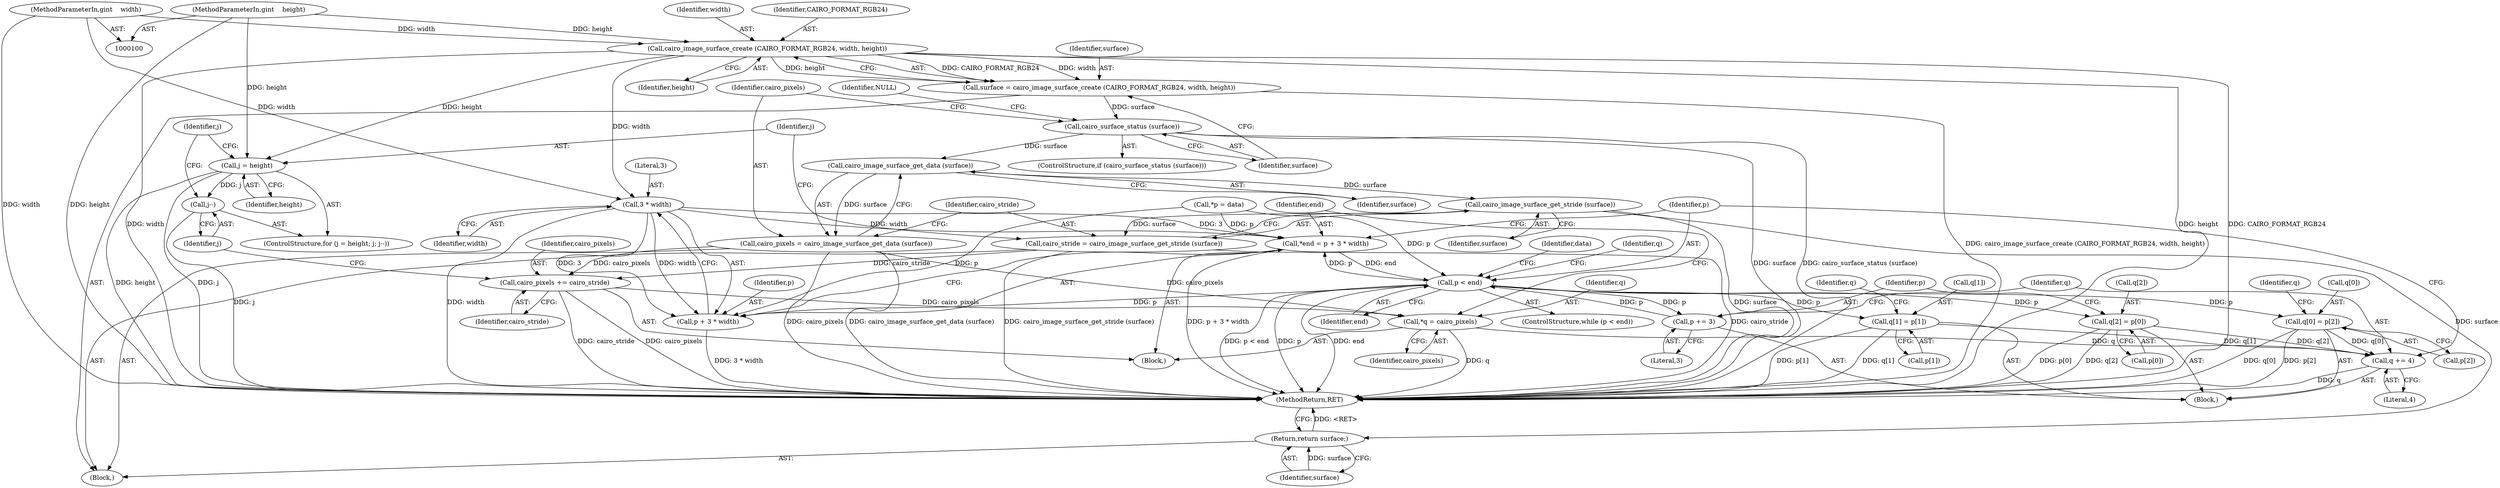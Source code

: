 digraph "0_poppler_c839b706092583f6b12ed3cc634bf5af34b7a2bb@API" {
"1000112" [label="(Call,cairo_image_surface_create (CAIRO_FORMAT_RGB24, width, height))"];
"1000102" [label="(MethodParameterIn,gint    width)"];
"1000103" [label="(MethodParameterIn,gint    height)"];
"1000110" [label="(Call,surface = cairo_image_surface_create (CAIRO_FORMAT_RGB24, width, height))"];
"1000117" [label="(Call,cairo_surface_status (surface))"];
"1000123" [label="(Call,cairo_image_surface_get_data (surface))"];
"1000121" [label="(Call,cairo_pixels = cairo_image_surface_get_data (surface))"];
"1000142" [label="(Call,*q = cairo_pixels)"];
"1000182" [label="(Call,q += 4)"];
"1000188" [label="(Call,cairo_pixels += cairo_stride)"];
"1000127" [label="(Call,cairo_image_surface_get_stride (surface))"];
"1000125" [label="(Call,cairo_stride = cairo_image_surface_get_stride (surface))"];
"1000191" [label="(Return,return surface;)"];
"1000130" [label="(Call,j = height)"];
"1000134" [label="(Call,j--)"];
"1000150" [label="(Call,3 * width)"];
"1000146" [label="(Call,*end = p + 3 * width)"];
"1000154" [label="(Call,p < end)"];
"1000148" [label="(Call,p + 3 * width)"];
"1000158" [label="(Call,q[0] = p[2])"];
"1000165" [label="(Call,q[1] = p[1])"];
"1000172" [label="(Call,q[2] = p[0])"];
"1000179" [label="(Call,p += 3)"];
"1000116" [label="(ControlStructure,if (cairo_surface_status (surface)))"];
"1000130" [label="(Call,j = height)"];
"1000189" [label="(Identifier,cairo_pixels)"];
"1000184" [label="(Literal,4)"];
"1000142" [label="(Call,*q = cairo_pixels)"];
"1000111" [label="(Identifier,surface)"];
"1000117" [label="(Call,cairo_surface_status (surface))"];
"1000125" [label="(Call,cairo_stride = cairo_image_surface_get_stride (surface))"];
"1000102" [label="(MethodParameterIn,gint    width)"];
"1000138" [label="(Call,*p = data)"];
"1000182" [label="(Call,q += 4)"];
"1000179" [label="(Call,p += 3)"];
"1000151" [label="(Literal,3)"];
"1000114" [label="(Identifier,width)"];
"1000157" [label="(Block,)"];
"1000136" [label="(Block,)"];
"1000167" [label="(Identifier,q)"];
"1000120" [label="(Identifier,NULL)"];
"1000115" [label="(Identifier,height)"];
"1000110" [label="(Call,surface = cairo_image_surface_create (CAIRO_FORMAT_RGB24, width, height))"];
"1000144" [label="(Identifier,cairo_pixels)"];
"1000166" [label="(Call,q[1])"];
"1000180" [label="(Identifier,p)"];
"1000127" [label="(Call,cairo_image_surface_get_stride (surface))"];
"1000174" [label="(Identifier,q)"];
"1000124" [label="(Identifier,surface)"];
"1000133" [label="(Identifier,j)"];
"1000113" [label="(Identifier,CAIRO_FORMAT_RGB24)"];
"1000118" [label="(Identifier,surface)"];
"1000193" [label="(MethodReturn,RET)"];
"1000135" [label="(Identifier,j)"];
"1000191" [label="(Return,return surface;)"];
"1000123" [label="(Call,cairo_image_surface_get_data (surface))"];
"1000190" [label="(Identifier,cairo_stride)"];
"1000129" [label="(ControlStructure,for (j = height; j; j--))"];
"1000173" [label="(Call,q[2])"];
"1000186" [label="(Identifier,data)"];
"1000147" [label="(Identifier,end)"];
"1000156" [label="(Identifier,end)"];
"1000176" [label="(Call,p[0])"];
"1000150" [label="(Call,3 * width)"];
"1000131" [label="(Identifier,j)"];
"1000152" [label="(Identifier,width)"];
"1000112" [label="(Call,cairo_image_surface_create (CAIRO_FORMAT_RGB24, width, height))"];
"1000159" [label="(Call,q[0])"];
"1000128" [label="(Identifier,surface)"];
"1000165" [label="(Call,q[1] = p[1])"];
"1000149" [label="(Identifier,p)"];
"1000172" [label="(Call,q[2] = p[0])"];
"1000192" [label="(Identifier,surface)"];
"1000183" [label="(Identifier,q)"];
"1000158" [label="(Call,q[0] = p[2])"];
"1000181" [label="(Literal,3)"];
"1000134" [label="(Call,j--)"];
"1000155" [label="(Identifier,p)"];
"1000148" [label="(Call,p + 3 * width)"];
"1000122" [label="(Identifier,cairo_pixels)"];
"1000103" [label="(MethodParameterIn,gint    height)"];
"1000143" [label="(Identifier,q)"];
"1000154" [label="(Call,p < end)"];
"1000160" [label="(Identifier,q)"];
"1000162" [label="(Call,p[2])"];
"1000169" [label="(Call,p[1])"];
"1000126" [label="(Identifier,cairo_stride)"];
"1000146" [label="(Call,*end = p + 3 * width)"];
"1000132" [label="(Identifier,height)"];
"1000153" [label="(ControlStructure,while (p < end))"];
"1000105" [label="(Block,)"];
"1000121" [label="(Call,cairo_pixels = cairo_image_surface_get_data (surface))"];
"1000188" [label="(Call,cairo_pixels += cairo_stride)"];
"1000112" -> "1000110"  [label="AST: "];
"1000112" -> "1000115"  [label="CFG: "];
"1000113" -> "1000112"  [label="AST: "];
"1000114" -> "1000112"  [label="AST: "];
"1000115" -> "1000112"  [label="AST: "];
"1000110" -> "1000112"  [label="CFG: "];
"1000112" -> "1000193"  [label="DDG: width"];
"1000112" -> "1000193"  [label="DDG: height"];
"1000112" -> "1000193"  [label="DDG: CAIRO_FORMAT_RGB24"];
"1000112" -> "1000110"  [label="DDG: CAIRO_FORMAT_RGB24"];
"1000112" -> "1000110"  [label="DDG: width"];
"1000112" -> "1000110"  [label="DDG: height"];
"1000102" -> "1000112"  [label="DDG: width"];
"1000103" -> "1000112"  [label="DDG: height"];
"1000112" -> "1000130"  [label="DDG: height"];
"1000112" -> "1000150"  [label="DDG: width"];
"1000102" -> "1000100"  [label="AST: "];
"1000102" -> "1000193"  [label="DDG: width"];
"1000102" -> "1000150"  [label="DDG: width"];
"1000103" -> "1000100"  [label="AST: "];
"1000103" -> "1000193"  [label="DDG: height"];
"1000103" -> "1000130"  [label="DDG: height"];
"1000110" -> "1000105"  [label="AST: "];
"1000111" -> "1000110"  [label="AST: "];
"1000118" -> "1000110"  [label="CFG: "];
"1000110" -> "1000193"  [label="DDG: cairo_image_surface_create (CAIRO_FORMAT_RGB24, width, height)"];
"1000110" -> "1000117"  [label="DDG: surface"];
"1000117" -> "1000116"  [label="AST: "];
"1000117" -> "1000118"  [label="CFG: "];
"1000118" -> "1000117"  [label="AST: "];
"1000120" -> "1000117"  [label="CFG: "];
"1000122" -> "1000117"  [label="CFG: "];
"1000117" -> "1000193"  [label="DDG: surface"];
"1000117" -> "1000193"  [label="DDG: cairo_surface_status (surface)"];
"1000117" -> "1000123"  [label="DDG: surface"];
"1000123" -> "1000121"  [label="AST: "];
"1000123" -> "1000124"  [label="CFG: "];
"1000124" -> "1000123"  [label="AST: "];
"1000121" -> "1000123"  [label="CFG: "];
"1000123" -> "1000121"  [label="DDG: surface"];
"1000123" -> "1000127"  [label="DDG: surface"];
"1000121" -> "1000105"  [label="AST: "];
"1000122" -> "1000121"  [label="AST: "];
"1000126" -> "1000121"  [label="CFG: "];
"1000121" -> "1000193"  [label="DDG: cairo_image_surface_get_data (surface)"];
"1000121" -> "1000193"  [label="DDG: cairo_pixels"];
"1000121" -> "1000142"  [label="DDG: cairo_pixels"];
"1000121" -> "1000188"  [label="DDG: cairo_pixels"];
"1000142" -> "1000136"  [label="AST: "];
"1000142" -> "1000144"  [label="CFG: "];
"1000143" -> "1000142"  [label="AST: "];
"1000144" -> "1000142"  [label="AST: "];
"1000147" -> "1000142"  [label="CFG: "];
"1000142" -> "1000193"  [label="DDG: q"];
"1000188" -> "1000142"  [label="DDG: cairo_pixels"];
"1000142" -> "1000182"  [label="DDG: q"];
"1000182" -> "1000157"  [label="AST: "];
"1000182" -> "1000184"  [label="CFG: "];
"1000183" -> "1000182"  [label="AST: "];
"1000184" -> "1000182"  [label="AST: "];
"1000155" -> "1000182"  [label="CFG: "];
"1000182" -> "1000193"  [label="DDG: q"];
"1000158" -> "1000182"  [label="DDG: q[0]"];
"1000165" -> "1000182"  [label="DDG: q[1]"];
"1000172" -> "1000182"  [label="DDG: q[2]"];
"1000188" -> "1000136"  [label="AST: "];
"1000188" -> "1000190"  [label="CFG: "];
"1000189" -> "1000188"  [label="AST: "];
"1000190" -> "1000188"  [label="AST: "];
"1000135" -> "1000188"  [label="CFG: "];
"1000188" -> "1000193"  [label="DDG: cairo_stride"];
"1000188" -> "1000193"  [label="DDG: cairo_pixels"];
"1000125" -> "1000188"  [label="DDG: cairo_stride"];
"1000127" -> "1000125"  [label="AST: "];
"1000127" -> "1000128"  [label="CFG: "];
"1000128" -> "1000127"  [label="AST: "];
"1000125" -> "1000127"  [label="CFG: "];
"1000127" -> "1000193"  [label="DDG: surface"];
"1000127" -> "1000125"  [label="DDG: surface"];
"1000127" -> "1000191"  [label="DDG: surface"];
"1000125" -> "1000105"  [label="AST: "];
"1000126" -> "1000125"  [label="AST: "];
"1000131" -> "1000125"  [label="CFG: "];
"1000125" -> "1000193"  [label="DDG: cairo_image_surface_get_stride (surface)"];
"1000125" -> "1000193"  [label="DDG: cairo_stride"];
"1000191" -> "1000105"  [label="AST: "];
"1000191" -> "1000192"  [label="CFG: "];
"1000192" -> "1000191"  [label="AST: "];
"1000193" -> "1000191"  [label="CFG: "];
"1000191" -> "1000193"  [label="DDG: <RET>"];
"1000192" -> "1000191"  [label="DDG: surface"];
"1000130" -> "1000129"  [label="AST: "];
"1000130" -> "1000132"  [label="CFG: "];
"1000131" -> "1000130"  [label="AST: "];
"1000132" -> "1000130"  [label="AST: "];
"1000133" -> "1000130"  [label="CFG: "];
"1000130" -> "1000193"  [label="DDG: height"];
"1000130" -> "1000193"  [label="DDG: j"];
"1000130" -> "1000134"  [label="DDG: j"];
"1000134" -> "1000129"  [label="AST: "];
"1000134" -> "1000135"  [label="CFG: "];
"1000135" -> "1000134"  [label="AST: "];
"1000133" -> "1000134"  [label="CFG: "];
"1000134" -> "1000193"  [label="DDG: j"];
"1000150" -> "1000148"  [label="AST: "];
"1000150" -> "1000152"  [label="CFG: "];
"1000151" -> "1000150"  [label="AST: "];
"1000152" -> "1000150"  [label="AST: "];
"1000148" -> "1000150"  [label="CFG: "];
"1000150" -> "1000193"  [label="DDG: width"];
"1000150" -> "1000146"  [label="DDG: 3"];
"1000150" -> "1000146"  [label="DDG: width"];
"1000150" -> "1000148"  [label="DDG: 3"];
"1000150" -> "1000148"  [label="DDG: width"];
"1000146" -> "1000136"  [label="AST: "];
"1000146" -> "1000148"  [label="CFG: "];
"1000147" -> "1000146"  [label="AST: "];
"1000148" -> "1000146"  [label="AST: "];
"1000155" -> "1000146"  [label="CFG: "];
"1000146" -> "1000193"  [label="DDG: p + 3 * width"];
"1000138" -> "1000146"  [label="DDG: p"];
"1000154" -> "1000146"  [label="DDG: p"];
"1000146" -> "1000154"  [label="DDG: end"];
"1000154" -> "1000153"  [label="AST: "];
"1000154" -> "1000156"  [label="CFG: "];
"1000155" -> "1000154"  [label="AST: "];
"1000156" -> "1000154"  [label="AST: "];
"1000160" -> "1000154"  [label="CFG: "];
"1000186" -> "1000154"  [label="CFG: "];
"1000154" -> "1000193"  [label="DDG: p < end"];
"1000154" -> "1000193"  [label="DDG: p"];
"1000154" -> "1000193"  [label="DDG: end"];
"1000154" -> "1000148"  [label="DDG: p"];
"1000179" -> "1000154"  [label="DDG: p"];
"1000138" -> "1000154"  [label="DDG: p"];
"1000154" -> "1000158"  [label="DDG: p"];
"1000154" -> "1000165"  [label="DDG: p"];
"1000154" -> "1000172"  [label="DDG: p"];
"1000154" -> "1000179"  [label="DDG: p"];
"1000149" -> "1000148"  [label="AST: "];
"1000148" -> "1000193"  [label="DDG: 3 * width"];
"1000138" -> "1000148"  [label="DDG: p"];
"1000158" -> "1000157"  [label="AST: "];
"1000158" -> "1000162"  [label="CFG: "];
"1000159" -> "1000158"  [label="AST: "];
"1000162" -> "1000158"  [label="AST: "];
"1000167" -> "1000158"  [label="CFG: "];
"1000158" -> "1000193"  [label="DDG: q[0]"];
"1000158" -> "1000193"  [label="DDG: p[2]"];
"1000165" -> "1000157"  [label="AST: "];
"1000165" -> "1000169"  [label="CFG: "];
"1000166" -> "1000165"  [label="AST: "];
"1000169" -> "1000165"  [label="AST: "];
"1000174" -> "1000165"  [label="CFG: "];
"1000165" -> "1000193"  [label="DDG: p[1]"];
"1000165" -> "1000193"  [label="DDG: q[1]"];
"1000172" -> "1000157"  [label="AST: "];
"1000172" -> "1000176"  [label="CFG: "];
"1000173" -> "1000172"  [label="AST: "];
"1000176" -> "1000172"  [label="AST: "];
"1000180" -> "1000172"  [label="CFG: "];
"1000172" -> "1000193"  [label="DDG: p[0]"];
"1000172" -> "1000193"  [label="DDG: q[2]"];
"1000179" -> "1000157"  [label="AST: "];
"1000179" -> "1000181"  [label="CFG: "];
"1000180" -> "1000179"  [label="AST: "];
"1000181" -> "1000179"  [label="AST: "];
"1000183" -> "1000179"  [label="CFG: "];
}

